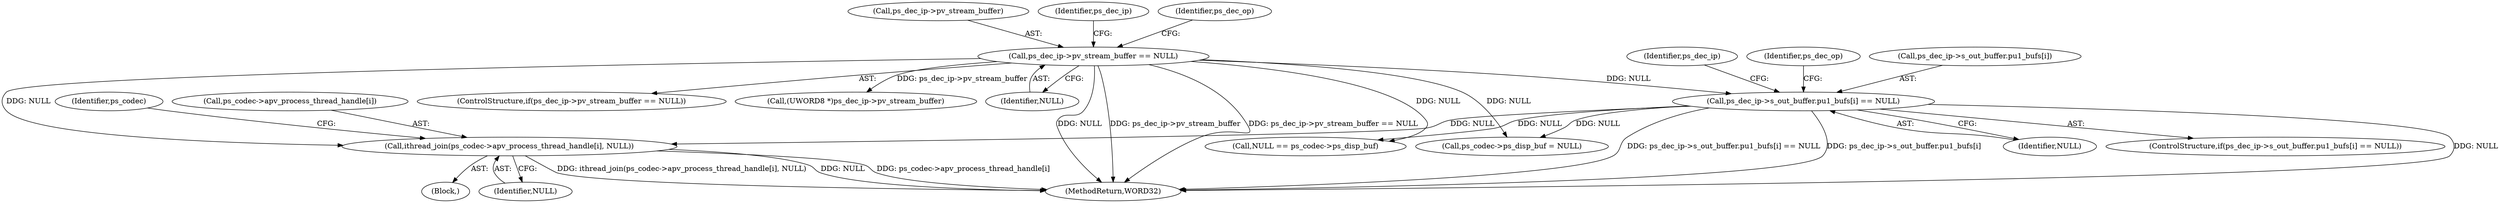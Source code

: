 digraph "0_Android_87fb7909c49e6a4510ba86ace1ffc83459c7e1b9@pointer" {
"1001784" [label="(Call,ithread_join(ps_codec->apv_process_thread_handle[i], NULL))"];
"1000404" [label="(Call,ps_dec_ip->s_out_buffer.pu1_bufs[i] == NULL)"];
"1000260" [label="(Call,ps_dec_ip->pv_stream_buffer == NULL)"];
"1001785" [label="(Call,ps_codec->apv_process_thread_handle[i])"];
"1001794" [label="(Identifier,ps_codec)"];
"1001790" [label="(Identifier,NULL)"];
"1000416" [label="(Identifier,ps_dec_op)"];
"1000259" [label="(ControlStructure,if(ps_dec_ip->pv_stream_buffer == NULL))"];
"1000412" [label="(Identifier,NULL)"];
"1000261" [label="(Call,ps_dec_ip->pv_stream_buffer)"];
"1000758" [label="(Call,(UWORD8 *)ps_dec_ip->pv_stream_buffer)"];
"1000403" [label="(ControlStructure,if(ps_dec_ip->s_out_buffer.pu1_bufs[i] == NULL))"];
"1001784" [label="(Call,ithread_join(ps_codec->apv_process_thread_handle[i], NULL))"];
"1000405" [label="(Call,ps_dec_ip->s_out_buffer.pu1_bufs[i])"];
"1000404" [label="(Call,ps_dec_ip->s_out_buffer.pu1_bufs[i] == NULL)"];
"1000264" [label="(Identifier,NULL)"];
"1000433" [label="(Identifier,ps_dec_ip)"];
"1000283" [label="(Identifier,ps_dec_ip)"];
"1000682" [label="(Call,NULL == ps_codec->ps_disp_buf)"];
"1001903" [label="(MethodReturn,WORD32)"];
"1000260" [label="(Call,ps_dec_ip->pv_stream_buffer == NULL)"];
"1001783" [label="(Block,)"];
"1000780" [label="(Call,ps_codec->ps_disp_buf = NULL)"];
"1000268" [label="(Identifier,ps_dec_op)"];
"1001784" -> "1001783"  [label="AST: "];
"1001784" -> "1001790"  [label="CFG: "];
"1001785" -> "1001784"  [label="AST: "];
"1001790" -> "1001784"  [label="AST: "];
"1001794" -> "1001784"  [label="CFG: "];
"1001784" -> "1001903"  [label="DDG: NULL"];
"1001784" -> "1001903"  [label="DDG: ps_codec->apv_process_thread_handle[i]"];
"1001784" -> "1001903"  [label="DDG: ithread_join(ps_codec->apv_process_thread_handle[i], NULL)"];
"1000404" -> "1001784"  [label="DDG: NULL"];
"1000260" -> "1001784"  [label="DDG: NULL"];
"1000404" -> "1000403"  [label="AST: "];
"1000404" -> "1000412"  [label="CFG: "];
"1000405" -> "1000404"  [label="AST: "];
"1000412" -> "1000404"  [label="AST: "];
"1000416" -> "1000404"  [label="CFG: "];
"1000433" -> "1000404"  [label="CFG: "];
"1000404" -> "1001903"  [label="DDG: ps_dec_ip->s_out_buffer.pu1_bufs[i]"];
"1000404" -> "1001903"  [label="DDG: NULL"];
"1000404" -> "1001903"  [label="DDG: ps_dec_ip->s_out_buffer.pu1_bufs[i] == NULL"];
"1000260" -> "1000404"  [label="DDG: NULL"];
"1000404" -> "1000682"  [label="DDG: NULL"];
"1000404" -> "1000780"  [label="DDG: NULL"];
"1000260" -> "1000259"  [label="AST: "];
"1000260" -> "1000264"  [label="CFG: "];
"1000261" -> "1000260"  [label="AST: "];
"1000264" -> "1000260"  [label="AST: "];
"1000268" -> "1000260"  [label="CFG: "];
"1000283" -> "1000260"  [label="CFG: "];
"1000260" -> "1001903"  [label="DDG: ps_dec_ip->pv_stream_buffer == NULL"];
"1000260" -> "1001903"  [label="DDG: NULL"];
"1000260" -> "1001903"  [label="DDG: ps_dec_ip->pv_stream_buffer"];
"1000260" -> "1000682"  [label="DDG: NULL"];
"1000260" -> "1000758"  [label="DDG: ps_dec_ip->pv_stream_buffer"];
"1000260" -> "1000780"  [label="DDG: NULL"];
}

